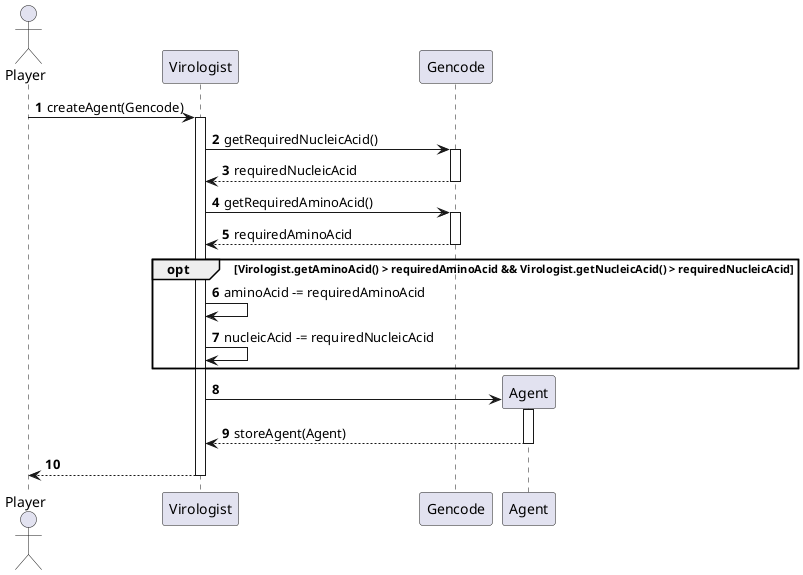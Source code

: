 @startuml
'https://plantuml.com/sequence-diagram

autonumber

actor Player

Player -> Virologist: createAgent(Gencode)
Activate Virologist

Virologist -> Gencode: getRequiredNucleicAcid()
Activate Gencode
Gencode --> Virologist: requiredNucleicAcid
Deactivate Gencode

Virologist -> Gencode: getRequiredAminoAcid()
Activate Gencode
Gencode --> Virologist: requiredAminoAcid
Deactivate Gencode

opt Virologist.getAminoAcid() > requiredAminoAcid && Virologist.getNucleicAcid() > requiredNucleicAcid
    Virologist -> Virologist: aminoAcid -= requiredAminoAcid
    Virologist -> Virologist: nucleicAcid -= requiredNucleicAcid
end

Virologist -> Agent **
Activate Agent
Agent --> Virologist: storeAgent(Agent)
Deactivate Agent

Virologist --> Player
Deactivate Virologist

@enduml